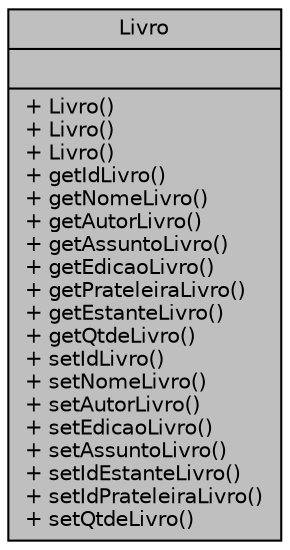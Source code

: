 digraph "Livro"
{
 // LATEX_PDF_SIZE
  edge [fontname="Helvetica",fontsize="10",labelfontname="Helvetica",labelfontsize="10"];
  node [fontname="Helvetica",fontsize="10",shape=record];
  Node1 [label="{Livro\n||+ Livro()\l+ Livro()\l+ Livro()\l+ getIdLivro()\l+ getNomeLivro()\l+ getAutorLivro()\l+ getAssuntoLivro()\l+ getEdicaoLivro()\l+ getPrateleiraLivro()\l+ getEstanteLivro()\l+ getQtdeLivro()\l+ setIdLivro()\l+ setNomeLivro()\l+ setAutorLivro()\l+ setEdicaoLivro()\l+ setAssuntoLivro()\l+ setIdEstanteLivro()\l+ setIdPrateleiraLivro()\l+ setQtdeLivro()\l}",height=0.2,width=0.4,color="black", fillcolor="grey75", style="filled", fontcolor="black",tooltip="Classe Livro,."];
}

